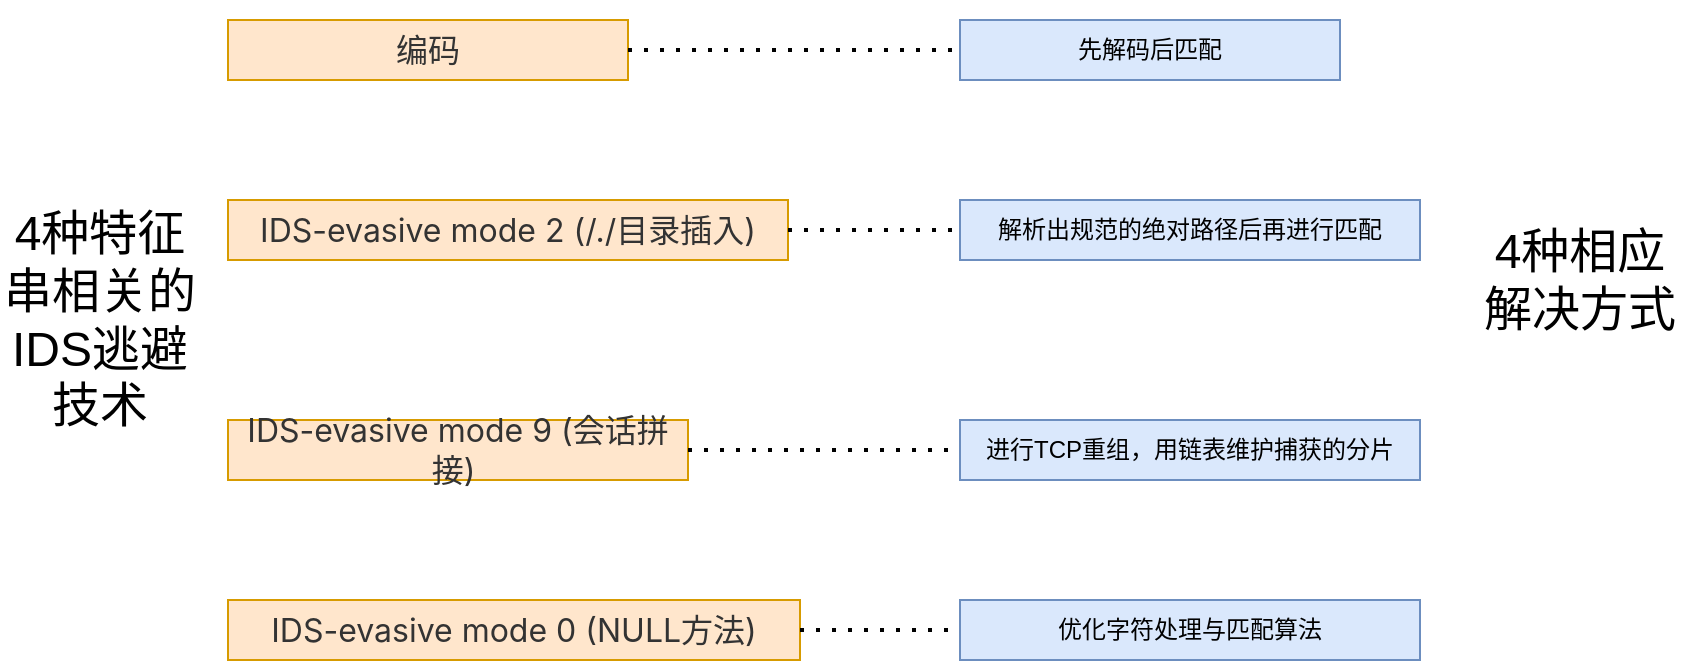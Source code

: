 <mxfile version="24.4.13" type="github">
  <diagram name="第 1 页" id="oSVgnBATJZnSfv05QAZ7">
    <mxGraphModel dx="1243" dy="733" grid="1" gridSize="10" guides="1" tooltips="1" connect="1" arrows="1" fold="1" page="1" pageScale="1" pageWidth="827" pageHeight="1169" math="0" shadow="0">
      <root>
        <mxCell id="0" />
        <mxCell id="1" parent="0" />
        <mxCell id="Ud5ErZNsMnQj6UJQboFC-1" value="&lt;span style=&quot;color: rgb(51, 51, 51); font-family: -apple-system, BlinkMacSystemFont, &amp;quot;Helvetica Neue&amp;quot;, Helvetica, &amp;quot;Segoe UI&amp;quot;, Arial, Roboto, &amp;quot;PingFang SC&amp;quot;, &amp;quot;Hiragino Sans GB&amp;quot;, &amp;quot;Microsoft Yahei&amp;quot;, sans-serif; font-size: 16px; text-align: start;&quot;&gt;IDS-evasive mode 2 (/./目录插入)&lt;/span&gt;" style="rounded=0;whiteSpace=wrap;html=1;fillColor=#ffe6cc;strokeColor=#d79b00;" vertex="1" parent="1">
          <mxGeometry x="134" y="140" width="280" height="30" as="geometry" />
        </mxCell>
        <mxCell id="Ud5ErZNsMnQj6UJQboFC-2" value="&lt;span style=&quot;color: rgb(51, 51, 51); font-family: -apple-system, BlinkMacSystemFont, &amp;quot;Helvetica Neue&amp;quot;, Helvetica, &amp;quot;Segoe UI&amp;quot;, Arial, Roboto, &amp;quot;PingFang SC&amp;quot;, &amp;quot;Hiragino Sans GB&amp;quot;, &amp;quot;Microsoft Yahei&amp;quot;, sans-serif; font-size: 16px; text-align: start;&quot;&gt;编码&lt;/span&gt;" style="rounded=0;whiteSpace=wrap;html=1;fillColor=#ffe6cc;strokeColor=#d79b00;" vertex="1" parent="1">
          <mxGeometry x="134" y="50" width="200" height="30" as="geometry" />
        </mxCell>
        <mxCell id="Ud5ErZNsMnQj6UJQboFC-3" value="&lt;span style=&quot;color: rgb(51, 51, 51); font-family: -apple-system, BlinkMacSystemFont, &amp;quot;Helvetica Neue&amp;quot;, Helvetica, &amp;quot;Segoe UI&amp;quot;, Arial, Roboto, &amp;quot;PingFang SC&amp;quot;, &amp;quot;Hiragino Sans GB&amp;quot;, &amp;quot;Microsoft Yahei&amp;quot;, sans-serif; font-size: 16px; text-align: start;&quot;&gt;IDS-evasive mode 9 (会话拼接)&amp;nbsp;&lt;/span&gt;" style="rounded=0;whiteSpace=wrap;html=1;fillColor=#ffe6cc;strokeColor=#d79b00;" vertex="1" parent="1">
          <mxGeometry x="134" y="250" width="230" height="30" as="geometry" />
        </mxCell>
        <mxCell id="Ud5ErZNsMnQj6UJQboFC-5" value="&lt;font style=&quot;font-size: 24px;&quot;&gt;4种特征串相关的IDS逃避技术&lt;/font&gt;" style="text;html=1;align=center;verticalAlign=middle;whiteSpace=wrap;rounded=0;" vertex="1" parent="1">
          <mxGeometry x="20" y="60" width="100" height="280" as="geometry" />
        </mxCell>
        <mxCell id="Ud5ErZNsMnQj6UJQboFC-6" value="先解码后匹配" style="rounded=0;whiteSpace=wrap;html=1;fillColor=#dae8fc;strokeColor=#6c8ebf;" vertex="1" parent="1">
          <mxGeometry x="500" y="50" width="190" height="30" as="geometry" />
        </mxCell>
        <mxCell id="Ud5ErZNsMnQj6UJQboFC-7" value="解析出规范的绝对路径后再进行匹配" style="rounded=0;whiteSpace=wrap;html=1;fillColor=#dae8fc;strokeColor=#6c8ebf;" vertex="1" parent="1">
          <mxGeometry x="500" y="140" width="230" height="30" as="geometry" />
        </mxCell>
        <mxCell id="Ud5ErZNsMnQj6UJQboFC-9" value="进行TCP重组，用链表维护捕获的分片" style="rounded=0;whiteSpace=wrap;html=1;fillColor=#dae8fc;strokeColor=#6c8ebf;" vertex="1" parent="1">
          <mxGeometry x="500" y="250" width="230" height="30" as="geometry" />
        </mxCell>
        <mxCell id="Ud5ErZNsMnQj6UJQboFC-10" value="&lt;span style=&quot;color: rgb(51, 51, 51); font-family: -apple-system, BlinkMacSystemFont, &amp;quot;Helvetica Neue&amp;quot;, Helvetica, &amp;quot;Segoe UI&amp;quot;, Arial, Roboto, &amp;quot;PingFang SC&amp;quot;, &amp;quot;Hiragino Sans GB&amp;quot;, &amp;quot;Microsoft Yahei&amp;quot;, sans-serif; font-size: 16px; text-align: start;&quot;&gt;IDS-evasive mode 0 (NULL方法)&lt;/span&gt;" style="rounded=0;whiteSpace=wrap;html=1;fillColor=#ffe6cc;strokeColor=#d79b00;" vertex="1" parent="1">
          <mxGeometry x="134" y="340" width="286" height="30" as="geometry" />
        </mxCell>
        <mxCell id="Ud5ErZNsMnQj6UJQboFC-11" value="优化字符处理与匹配算法" style="rounded=0;whiteSpace=wrap;html=1;fillColor=#dae8fc;strokeColor=#6c8ebf;" vertex="1" parent="1">
          <mxGeometry x="500" y="340" width="230" height="30" as="geometry" />
        </mxCell>
        <mxCell id="Ud5ErZNsMnQj6UJQboFC-12" value="&lt;font style=&quot;font-size: 24px;&quot;&gt;4种相应解决方式&lt;/font&gt;" style="text;html=1;align=center;verticalAlign=middle;whiteSpace=wrap;rounded=0;" vertex="1" parent="1">
          <mxGeometry x="760" y="40" width="100" height="280" as="geometry" />
        </mxCell>
        <mxCell id="Ud5ErZNsMnQj6UJQboFC-13" value="" style="endArrow=none;dashed=1;html=1;dashPattern=1 3;strokeWidth=2;rounded=0;entryX=0;entryY=0.5;entryDx=0;entryDy=0;exitX=1;exitY=0.5;exitDx=0;exitDy=0;" edge="1" parent="1" source="Ud5ErZNsMnQj6UJQboFC-2" target="Ud5ErZNsMnQj6UJQboFC-6">
          <mxGeometry width="50" height="50" relative="1" as="geometry">
            <mxPoint x="410" y="100" as="sourcePoint" />
            <mxPoint x="460" y="50" as="targetPoint" />
          </mxGeometry>
        </mxCell>
        <mxCell id="Ud5ErZNsMnQj6UJQboFC-14" value="" style="endArrow=none;dashed=1;html=1;dashPattern=1 3;strokeWidth=2;rounded=0;exitX=1;exitY=0.5;exitDx=0;exitDy=0;entryX=0;entryY=0.5;entryDx=0;entryDy=0;" edge="1" parent="1" source="Ud5ErZNsMnQj6UJQboFC-1" target="Ud5ErZNsMnQj6UJQboFC-7">
          <mxGeometry width="50" height="50" relative="1" as="geometry">
            <mxPoint x="450" y="190" as="sourcePoint" />
            <mxPoint x="500" y="140" as="targetPoint" />
          </mxGeometry>
        </mxCell>
        <mxCell id="Ud5ErZNsMnQj6UJQboFC-15" value="" style="endArrow=none;dashed=1;html=1;dashPattern=1 3;strokeWidth=2;rounded=0;exitX=1;exitY=0.5;exitDx=0;exitDy=0;entryX=0;entryY=0.5;entryDx=0;entryDy=0;" edge="1" parent="1" source="Ud5ErZNsMnQj6UJQboFC-3" target="Ud5ErZNsMnQj6UJQboFC-9">
          <mxGeometry width="50" height="50" relative="1" as="geometry">
            <mxPoint x="400" y="290" as="sourcePoint" />
            <mxPoint x="450" y="240" as="targetPoint" />
          </mxGeometry>
        </mxCell>
        <mxCell id="Ud5ErZNsMnQj6UJQboFC-16" value="" style="endArrow=none;dashed=1;html=1;dashPattern=1 3;strokeWidth=2;rounded=0;exitX=1;exitY=0.5;exitDx=0;exitDy=0;entryX=0;entryY=0.5;entryDx=0;entryDy=0;" edge="1" parent="1" source="Ud5ErZNsMnQj6UJQboFC-10" target="Ud5ErZNsMnQj6UJQboFC-11">
          <mxGeometry width="50" height="50" relative="1" as="geometry">
            <mxPoint x="470" y="350" as="sourcePoint" />
            <mxPoint x="520" y="300" as="targetPoint" />
          </mxGeometry>
        </mxCell>
      </root>
    </mxGraphModel>
  </diagram>
</mxfile>
